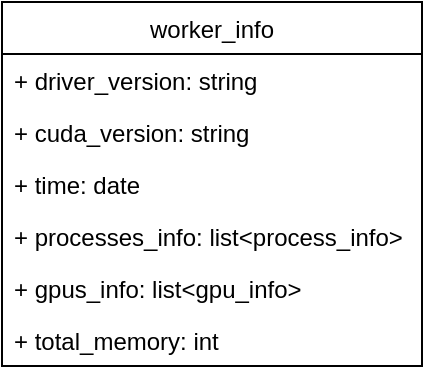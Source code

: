 <mxfile version="20.5.3" type="github" pages="3">
  <diagram id="l8iKmZXDf4mdo6dWSt96" name="worker_info 类图">
    <mxGraphModel dx="1426" dy="712" grid="1" gridSize="10" guides="1" tooltips="1" connect="1" arrows="1" fold="1" page="1" pageScale="1" pageWidth="827" pageHeight="1169" math="0" shadow="0">
      <root>
        <mxCell id="0" />
        <mxCell id="1" parent="0" />
        <mxCell id="XGkscIAyU1HbfZGT-A6a-1" value="worker_info" style="swimlane;fontStyle=0;childLayout=stackLayout;horizontal=1;startSize=26;fillColor=none;horizontalStack=0;resizeParent=1;resizeParentMax=0;resizeLast=0;collapsible=1;marginBottom=0;swimlaneLine=1;strokeColor=default;direction=east;" vertex="1" parent="1">
          <mxGeometry x="40" y="40" width="210" height="182" as="geometry">
            <mxRectangle x="40" y="40" width="100" height="30" as="alternateBounds" />
          </mxGeometry>
        </mxCell>
        <mxCell id="XGkscIAyU1HbfZGT-A6a-2" value="+ driver_version: string" style="text;strokeColor=none;fillColor=none;align=left;verticalAlign=top;spacingLeft=4;spacingRight=4;overflow=hidden;rotatable=0;points=[[0,0.5],[1,0.5]];portConstraint=eastwest;swimlaneLine=1;" vertex="1" parent="XGkscIAyU1HbfZGT-A6a-1">
          <mxGeometry y="26" width="210" height="26" as="geometry" />
        </mxCell>
        <mxCell id="XGkscIAyU1HbfZGT-A6a-3" value="+ cuda_version: string" style="text;strokeColor=none;fillColor=none;align=left;verticalAlign=top;spacingLeft=4;spacingRight=4;overflow=hidden;rotatable=0;points=[[0,0.5],[1,0.5]];portConstraint=eastwest;swimlaneLine=1;" vertex="1" parent="XGkscIAyU1HbfZGT-A6a-1">
          <mxGeometry y="52" width="210" height="26" as="geometry" />
        </mxCell>
        <mxCell id="XGkscIAyU1HbfZGT-A6a-4" value="+ time: date" style="text;strokeColor=none;fillColor=none;align=left;verticalAlign=top;spacingLeft=4;spacingRight=4;overflow=hidden;rotatable=0;points=[[0,0.5],[1,0.5]];portConstraint=eastwest;swimlaneLine=1;" vertex="1" parent="XGkscIAyU1HbfZGT-A6a-1">
          <mxGeometry y="78" width="210" height="26" as="geometry" />
        </mxCell>
        <mxCell id="XGkscIAyU1HbfZGT-A6a-86" value="+ processes_info: list&lt;process_info&gt;" style="text;strokeColor=none;fillColor=none;align=left;verticalAlign=top;spacingLeft=4;spacingRight=4;overflow=hidden;rotatable=0;points=[[0,0.5],[1,0.5]];portConstraint=eastwest;swimlaneLine=1;" vertex="1" parent="XGkscIAyU1HbfZGT-A6a-1">
          <mxGeometry y="104" width="210" height="26" as="geometry" />
        </mxCell>
        <mxCell id="XGkscIAyU1HbfZGT-A6a-85" value="+ gpus_info: list&lt;gpu_info&gt;" style="text;strokeColor=none;fillColor=none;align=left;verticalAlign=top;spacingLeft=4;spacingRight=4;overflow=hidden;rotatable=0;points=[[0,0.5],[1,0.5]];portConstraint=eastwest;swimlaneLine=1;" vertex="1" parent="XGkscIAyU1HbfZGT-A6a-1">
          <mxGeometry y="130" width="210" height="26" as="geometry" />
        </mxCell>
        <mxCell id="XGkscIAyU1HbfZGT-A6a-84" value="+ total_memory: int" style="text;strokeColor=none;fillColor=none;align=left;verticalAlign=top;spacingLeft=4;spacingRight=4;overflow=hidden;rotatable=0;points=[[0,0.5],[1,0.5]];portConstraint=eastwest;swimlaneLine=1;" vertex="1" parent="XGkscIAyU1HbfZGT-A6a-1">
          <mxGeometry y="156" width="210" height="26" as="geometry" />
        </mxCell>
      </root>
    </mxGraphModel>
  </diagram>
  <diagram id="J3iUiw0qJQW4hA0Bxt5Z" name="gpu_info">
    <mxGraphModel dx="1426" dy="712" grid="1" gridSize="10" guides="1" tooltips="1" connect="1" arrows="1" fold="1" page="1" pageScale="1" pageWidth="827" pageHeight="1169" math="0" shadow="0">
      <root>
        <mxCell id="0" />
        <mxCell id="1" parent="0" />
        <mxCell id="19Qu4N7CpbtMfcfB4GIJ-1" value="gpu_info" style="swimlane;fontStyle=0;childLayout=stackLayout;horizontal=1;startSize=26;fillColor=none;horizontalStack=0;resizeParent=1;resizeParentMax=0;resizeLast=0;collapsible=1;marginBottom=0;strokeColor=default;" vertex="1" parent="1">
          <mxGeometry x="40" y="40" width="210" height="234" as="geometry" />
        </mxCell>
        <mxCell id="19Qu4N7CpbtMfcfB4GIJ-2" value="+ name: string" style="text;strokeColor=none;fillColor=none;align=left;verticalAlign=top;spacingLeft=4;spacingRight=4;overflow=hidden;rotatable=0;points=[[0,0.5],[1,0.5]];portConstraint=eastwest;" vertex="1" parent="19Qu4N7CpbtMfcfB4GIJ-1">
          <mxGeometry y="26" width="210" height="26" as="geometry" />
        </mxCell>
        <mxCell id="19Qu4N7CpbtMfcfB4GIJ-3" value="+ fan: int" style="text;strokeColor=none;fillColor=none;align=left;verticalAlign=top;spacingLeft=4;spacingRight=4;overflow=hidden;rotatable=0;points=[[0,0.5],[1,0.5]];portConstraint=eastwest;" vertex="1" parent="19Qu4N7CpbtMfcfB4GIJ-1">
          <mxGeometry y="52" width="210" height="26" as="geometry" />
        </mxCell>
        <mxCell id="19Qu4N7CpbtMfcfB4GIJ-4" value="+ temp: int" style="text;strokeColor=none;fillColor=none;align=left;verticalAlign=top;spacingLeft=4;spacingRight=4;overflow=hidden;rotatable=0;points=[[0,0.5],[1,0.5]];portConstraint=eastwest;" vertex="1" parent="19Qu4N7CpbtMfcfB4GIJ-1">
          <mxGeometry y="78" width="210" height="26" as="geometry" />
        </mxCell>
        <mxCell id="19Qu4N7CpbtMfcfB4GIJ-5" value="+ perf: Int" style="text;strokeColor=none;fillColor=none;align=left;verticalAlign=top;spacingLeft=4;spacingRight=4;overflow=hidden;rotatable=0;points=[[0,0.5],[1,0.5]];portConstraint=eastwest;" vertex="1" parent="19Qu4N7CpbtMfcfB4GIJ-1">
          <mxGeometry y="104" width="210" height="26" as="geometry" />
        </mxCell>
        <mxCell id="19Qu4N7CpbtMfcfB4GIJ-6" value="+ pwr: int" style="text;strokeColor=none;fillColor=none;align=left;verticalAlign=top;spacingLeft=4;spacingRight=4;overflow=hidden;rotatable=0;points=[[0,0.5],[1,0.5]];portConstraint=eastwest;" vertex="1" parent="19Qu4N7CpbtMfcfB4GIJ-1">
          <mxGeometry y="130" width="210" height="26" as="geometry" />
        </mxCell>
        <mxCell id="19Qu4N7CpbtMfcfB4GIJ-7" value="+ memory: int" style="text;strokeColor=none;fillColor=none;align=left;verticalAlign=top;spacingLeft=4;spacingRight=4;overflow=hidden;rotatable=0;points=[[0,0.5],[1,0.5]];portConstraint=eastwest;" vertex="1" parent="19Qu4N7CpbtMfcfB4GIJ-1">
          <mxGeometry y="156" width="210" height="26" as="geometry" />
        </mxCell>
        <mxCell id="19Qu4N7CpbtMfcfB4GIJ-8" value="+ total: int" style="text;strokeColor=none;fillColor=none;align=left;verticalAlign=top;spacingLeft=4;spacingRight=4;overflow=hidden;rotatable=0;points=[[0,0.5],[1,0.5]];portConstraint=eastwest;" vertex="1" parent="19Qu4N7CpbtMfcfB4GIJ-1">
          <mxGeometry y="182" width="210" height="26" as="geometry" />
        </mxCell>
        <mxCell id="19Qu4N7CpbtMfcfB4GIJ-9" value="+ utilization: int" style="text;strokeColor=none;fillColor=none;align=left;verticalAlign=top;spacingLeft=4;spacingRight=4;overflow=hidden;rotatable=0;points=[[0,0.5],[1,0.5]];portConstraint=eastwest;" vertex="1" parent="19Qu4N7CpbtMfcfB4GIJ-1">
          <mxGeometry y="208" width="210" height="26" as="geometry" />
        </mxCell>
      </root>
    </mxGraphModel>
  </diagram>
  <diagram id="SGCiOkovbxFRKuY4gNMh" name="process_info">
    <mxGraphModel dx="1426" dy="712" grid="1" gridSize="10" guides="1" tooltips="1" connect="1" arrows="1" fold="1" page="1" pageScale="1" pageWidth="827" pageHeight="1169" math="0" shadow="0">
      <root>
        <mxCell id="0" />
        <mxCell id="1" parent="0" />
        <mxCell id="YTUZ7AaTcoJzBFfSJ1TB-1" value="process_info" style="swimlane;fontStyle=0;childLayout=stackLayout;horizontal=1;startSize=26;fillColor=none;horizontalStack=0;resizeParent=1;resizeParentMax=0;resizeLast=0;collapsible=1;marginBottom=0;strokeColor=default;" vertex="1" parent="1">
          <mxGeometry x="40" y="40" width="210" height="104" as="geometry" />
        </mxCell>
        <mxCell id="YTUZ7AaTcoJzBFfSJ1TB-2" value="+ pid: int" style="text;strokeColor=none;fillColor=none;align=left;verticalAlign=top;spacingLeft=4;spacingRight=4;overflow=hidden;rotatable=0;points=[[0,0.5],[1,0.5]];portConstraint=eastwest;" vertex="1" parent="YTUZ7AaTcoJzBFfSJ1TB-1">
          <mxGeometry y="26" width="210" height="26" as="geometry" />
        </mxCell>
        <mxCell id="YTUZ7AaTcoJzBFfSJ1TB-3" value="+ memory: int" style="text;strokeColor=none;fillColor=none;align=left;verticalAlign=top;spacingLeft=4;spacingRight=4;overflow=hidden;rotatable=0;points=[[0,0.5],[1,0.5]];portConstraint=eastwest;" vertex="1" parent="YTUZ7AaTcoJzBFfSJ1TB-1">
          <mxGeometry y="52" width="210" height="26" as="geometry" />
        </mxCell>
        <mxCell id="YTUZ7AaTcoJzBFfSJ1TB-4" value="+ progress: float" style="text;strokeColor=none;fillColor=none;align=left;verticalAlign=top;spacingLeft=4;spacingRight=4;overflow=hidden;rotatable=0;points=[[0,0.5],[1,0.5]];portConstraint=eastwest;" vertex="1" parent="YTUZ7AaTcoJzBFfSJ1TB-1">
          <mxGeometry y="78" width="210" height="26" as="geometry" />
        </mxCell>
      </root>
    </mxGraphModel>
  </diagram>
</mxfile>
